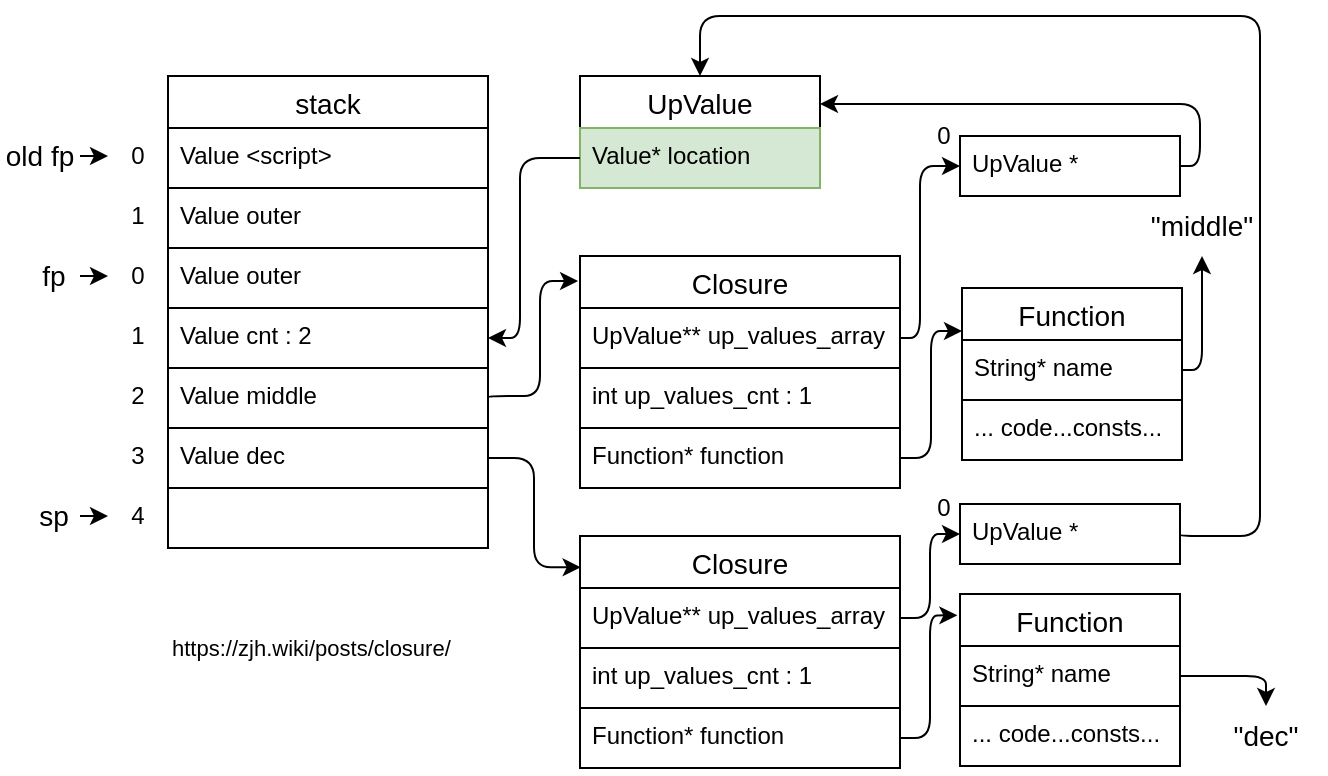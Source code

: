 <mxfile>
    <diagram id="UnN0kaY5O3gFq5ZVDEyJ" name="Page-1">
        <mxGraphModel dx="958" dy="601" grid="1" gridSize="10" guides="1" tooltips="1" connect="1" arrows="1" fold="1" page="1" pageScale="1" pageWidth="3300" pageHeight="4681" background="#ffffff" math="0" shadow="0">
            <root>
                <mxCell id="0"/>
                <mxCell id="1" parent="0"/>
                <mxCell id="29" value="stack" style="swimlane;fontStyle=0;childLayout=stackLayout;horizontal=1;startSize=26;horizontalStack=0;resizeParent=1;resizeParentMax=0;resizeLast=0;collapsible=0;marginBottom=0;align=center;fontSize=14;expand=1;treeFolding=0;noLabel=0;allowArrows=1;dropTarget=1;" parent="1" vertex="1">
                    <mxGeometry x="314" y="130" width="160" height="236" as="geometry">
                        <mxRectangle x="200" y="220" width="60" height="30" as="alternateBounds"/>
                    </mxGeometry>
                </mxCell>
                <mxCell id="30" value="Value &lt;script&gt;" style="text;strokeColor=default;fillColor=none;spacingLeft=4;spacingRight=4;overflow=hidden;rotatable=0;points=[[0,0.5],[1,0.5]];portConstraint=eastwest;fontSize=12;expand=0;" parent="29" vertex="1">
                    <mxGeometry y="26" width="160" height="30" as="geometry"/>
                </mxCell>
                <mxCell id="31" value="Value outer" style="text;strokeColor=default;fillColor=none;spacingLeft=4;spacingRight=4;overflow=hidden;rotatable=0;points=[[0,0.5],[1,0.5]];portConstraint=eastwest;fontSize=12;expand=0;" parent="29" vertex="1">
                    <mxGeometry y="56" width="160" height="30" as="geometry"/>
                </mxCell>
                <mxCell id="32" value="Value outer" style="text;strokeColor=default;fillColor=none;spacingLeft=4;spacingRight=4;overflow=hidden;rotatable=0;points=[[0,0.5],[1,0.5]];portConstraint=eastwest;fontSize=12;expand=0;" parent="29" vertex="1">
                    <mxGeometry y="86" width="160" height="30" as="geometry"/>
                </mxCell>
                <mxCell id="55" value="Value cnt : 2" style="text;spacingLeft=4;spacingRight=4;overflow=hidden;rotatable=0;points=[[0,0.5],[1,0.5]];portConstraint=eastwest;fontSize=12;expand=0;strokeColor=default;" parent="29" vertex="1">
                    <mxGeometry y="116" width="160" height="30" as="geometry"/>
                </mxCell>
                <mxCell id="56" value="Value middle" style="text;strokeColor=none;fillColor=none;spacingLeft=4;spacingRight=4;overflow=hidden;rotatable=0;points=[[0,0.5],[1,0.5]];portConstraint=eastwest;fontSize=12;expand=0;" parent="29" vertex="1">
                    <mxGeometry y="146" width="160" height="30" as="geometry"/>
                </mxCell>
                <mxCell id="101" value="Value dec" style="text;strokeColor=default;fillColor=none;spacingLeft=4;spacingRight=4;overflow=hidden;rotatable=0;points=[[0,0.5],[1,0.5]];portConstraint=eastwest;fontSize=12;expand=0;" parent="29" vertex="1">
                    <mxGeometry y="176" width="160" height="30" as="geometry"/>
                </mxCell>
                <mxCell id="138" value="" style="text;strokeColor=default;fillColor=none;spacingLeft=4;spacingRight=4;overflow=hidden;rotatable=0;points=[[0,0.5],[1,0.5]];portConstraint=eastwest;fontSize=12;expand=0;" parent="29" vertex="1">
                    <mxGeometry y="206" width="160" height="30" as="geometry"/>
                </mxCell>
                <mxCell id="61" value="Closure" style="swimlane;fontStyle=0;childLayout=stackLayout;horizontal=1;startSize=26;horizontalStack=0;resizeParent=1;resizeParentMax=0;resizeLast=0;collapsible=0;marginBottom=0;align=center;fontSize=14;expand=1;treeFolding=0;noLabel=0;allowArrows=1;dropTarget=1;" parent="1" vertex="1">
                    <mxGeometry x="520" y="220" width="160" height="116" as="geometry">
                        <mxRectangle x="200" y="220" width="60" height="30" as="alternateBounds"/>
                    </mxGeometry>
                </mxCell>
                <mxCell id="63" value="UpValue** up_values_array" style="text;spacingLeft=4;spacingRight=4;overflow=hidden;rotatable=0;points=[[0,0.5],[1,0.5]];portConstraint=eastwest;fontSize=12;expand=0;strokeColor=default;" parent="61" vertex="1">
                    <mxGeometry y="26" width="160" height="30" as="geometry"/>
                </mxCell>
                <mxCell id="70" value="int up_values_cnt : 1" style="text;spacingLeft=4;spacingRight=4;overflow=hidden;rotatable=0;points=[[0,0.5],[1,0.5]];portConstraint=eastwest;fontSize=12;expand=0;" parent="61" vertex="1">
                    <mxGeometry y="56" width="160" height="30" as="geometry"/>
                </mxCell>
                <mxCell id="77" value="Function* function" style="text;strokeColor=default;fillColor=none;spacingLeft=4;spacingRight=4;overflow=hidden;rotatable=0;points=[[0,0.5],[1,0.5]];portConstraint=eastwest;fontSize=12;expand=0;" parent="61" vertex="1">
                    <mxGeometry y="86" width="160" height="30" as="geometry"/>
                </mxCell>
                <mxCell id="65" value="Function" style="swimlane;fontStyle=0;childLayout=stackLayout;horizontal=1;startSize=26;horizontalStack=0;resizeParent=1;resizeParentMax=0;resizeLast=0;collapsible=0;marginBottom=0;align=center;fontSize=14;expand=1;treeFolding=0;noLabel=0;allowArrows=1;dropTarget=1;" parent="1" vertex="1">
                    <mxGeometry x="711" y="236" width="110" height="86" as="geometry">
                        <mxRectangle x="200" y="220" width="60" height="30" as="alternateBounds"/>
                    </mxGeometry>
                </mxCell>
                <mxCell id="66" value="String* name" style="text;strokeColor=default;fillColor=none;spacingLeft=4;spacingRight=4;overflow=hidden;rotatable=0;points=[[0,0.5],[1,0.5]];portConstraint=eastwest;fontSize=12;expand=0;" parent="65" vertex="1">
                    <mxGeometry y="26" width="110" height="30" as="geometry"/>
                </mxCell>
                <mxCell id="153" value="... code...consts..." style="text;strokeColor=default;fillColor=none;spacingLeft=4;spacingRight=4;overflow=hidden;rotatable=0;points=[[0,0.5],[1,0.5]];portConstraint=eastwest;fontSize=12;expand=0;" parent="65" vertex="1">
                    <mxGeometry y="56" width="110" height="30" as="geometry"/>
                </mxCell>
                <mxCell id="123" style="edgeStyle=orthogonalEdgeStyle;html=1;exitX=1;exitY=0.5;exitDx=0;exitDy=0;entryX=1;entryY=0.25;entryDx=0;entryDy=0;fontSize=14;elbow=vertical;" parent="1" source="71" target="81" edge="1">
                    <mxGeometry relative="1" as="geometry"/>
                </mxCell>
                <mxCell id="71" value="UpValue *" style="text;spacingLeft=4;spacingRight=4;overflow=hidden;rotatable=0;points=[[0,0.5],[1,0.5]];portConstraint=eastwest;fontSize=12;expand=0;strokeColor=default;" parent="1" vertex="1">
                    <mxGeometry x="710" y="160" width="110" height="30" as="geometry"/>
                </mxCell>
                <mxCell id="81" value="UpValue" style="swimlane;fontStyle=0;childLayout=stackLayout;horizontal=1;startSize=26;horizontalStack=0;resizeParent=1;resizeParentMax=0;resizeLast=0;collapsible=0;marginBottom=0;align=center;fontSize=14;expand=1;treeFolding=0;noLabel=0;allowArrows=1;dropTarget=1;" parent="1" vertex="1">
                    <mxGeometry x="520" y="130" width="120" height="56" as="geometry">
                        <mxRectangle x="200" y="220" width="60" height="30" as="alternateBounds"/>
                    </mxGeometry>
                </mxCell>
                <mxCell id="83" value="Value* location" style="text;spacingLeft=4;spacingRight=4;overflow=hidden;rotatable=0;points=[[0,0.5],[1,0.5]];portConstraint=eastwest;fontSize=12;expand=0;fillColor=#d5e8d4;strokeColor=#82b366;" parent="81" vertex="1">
                    <mxGeometry y="26" width="120" height="30" as="geometry"/>
                </mxCell>
                <mxCell id="133" style="edgeStyle=none;html=1;exitX=1;exitY=0.5;exitDx=0;exitDy=0;entryX=0;entryY=0.5;entryDx=0;entryDy=0;" parent="1" source="99" target="129" edge="1">
                    <mxGeometry relative="1" as="geometry"/>
                </mxCell>
                <mxCell id="99" value="&lt;font style=&quot;font-size: 14px;&quot;&gt;fp&lt;/font&gt;" style="text;html=1;strokeColor=none;fillColor=none;align=center;verticalAlign=middle;whiteSpace=wrap;rounded=0;" parent="1" vertex="1">
                    <mxGeometry x="244" y="215" width="26" height="30" as="geometry"/>
                </mxCell>
                <mxCell id="113" style="edgeStyle=orthogonalEdgeStyle;html=1;exitX=1;exitY=0.5;exitDx=0;exitDy=0;entryX=0;entryY=0.5;entryDx=0;entryDy=0;fontSize=14;elbow=vertical;" parent="1" source="63" target="71" edge="1">
                    <mxGeometry relative="1" as="geometry">
                        <Array as="points">
                            <mxPoint x="690" y="261"/>
                            <mxPoint x="690" y="175"/>
                        </Array>
                    </mxGeometry>
                </mxCell>
                <mxCell id="116" style="edgeStyle=orthogonalEdgeStyle;html=1;exitX=0;exitY=0.5;exitDx=0;exitDy=0;entryX=1;entryY=0.5;entryDx=0;entryDy=0;fontSize=14;elbow=vertical;" parent="1" source="83" target="55" edge="1">
                    <mxGeometry relative="1" as="geometry">
                        <Array as="points">
                            <mxPoint x="490" y="171"/>
                            <mxPoint x="490" y="261"/>
                        </Array>
                    </mxGeometry>
                </mxCell>
                <mxCell id="119" style="edgeStyle=orthogonalEdgeStyle;html=1;exitX=1;exitY=0.5;exitDx=0;exitDy=0;entryX=-0.006;entryY=0.108;entryDx=0;entryDy=0;entryPerimeter=0;fontSize=14;elbow=vertical;" parent="1" source="56" target="61" edge="1">
                    <mxGeometry relative="1" as="geometry">
                        <Array as="points">
                            <mxPoint x="474" y="290"/>
                            <mxPoint x="500" y="290"/>
                            <mxPoint x="500" y="233"/>
                        </Array>
                    </mxGeometry>
                </mxCell>
                <mxCell id="121" value="&quot;middle&quot;" style="text;html=1;strokeColor=none;fillColor=none;align=center;verticalAlign=middle;whiteSpace=wrap;rounded=0;fontSize=14;" parent="1" vertex="1">
                    <mxGeometry x="801" y="190" width="60" height="30" as="geometry"/>
                </mxCell>
                <UserObject label="&lt;font style=&quot;font-size: 11px;&quot;&gt;https://zjh.wiki/posts/closure/&lt;/font&gt;" link="https://zjh.wiki/posts/closure/" id="124">
                    <mxCell style="text;whiteSpace=wrap;html=1;fontSize=14;" parent="1" vertex="1">
                        <mxGeometry x="314" y="400" width="150" height="24" as="geometry"/>
                    </mxCell>
                </UserObject>
                <mxCell id="125" style="edgeStyle=orthogonalEdgeStyle;html=1;exitX=1;exitY=0.5;exitDx=0;exitDy=0;entryX=0;entryY=0.25;entryDx=0;entryDy=0;fontSize=10;elbow=vertical;" parent="1" source="77" target="65" edge="1">
                    <mxGeometry relative="1" as="geometry"/>
                </mxCell>
                <mxCell id="126" value="0" style="text;html=1;strokeColor=none;fillColor=none;align=center;verticalAlign=middle;whiteSpace=wrap;rounded=0;" parent="1" vertex="1">
                    <mxGeometry x="687" y="150" width="30" height="20" as="geometry"/>
                </mxCell>
                <mxCell id="127" value="0" style="text;html=1;strokeColor=none;fillColor=none;align=center;verticalAlign=middle;whiteSpace=wrap;rounded=0;" parent="1" vertex="1">
                    <mxGeometry x="284" y="160" width="30" height="20" as="geometry"/>
                </mxCell>
                <mxCell id="128" value="1" style="text;html=1;strokeColor=none;fillColor=none;align=center;verticalAlign=middle;whiteSpace=wrap;rounded=0;" parent="1" vertex="1">
                    <mxGeometry x="284" y="190" width="30" height="20" as="geometry"/>
                </mxCell>
                <mxCell id="129" value="0" style="text;html=1;strokeColor=none;fillColor=none;align=center;verticalAlign=middle;whiteSpace=wrap;rounded=0;" parent="1" vertex="1">
                    <mxGeometry x="284" y="220" width="30" height="20" as="geometry"/>
                </mxCell>
                <mxCell id="130" value="1" style="text;html=1;strokeColor=none;fillColor=none;align=center;verticalAlign=middle;whiteSpace=wrap;rounded=0;" parent="1" vertex="1">
                    <mxGeometry x="284" y="250" width="30" height="20" as="geometry"/>
                </mxCell>
                <mxCell id="131" value="2" style="text;html=1;strokeColor=none;fillColor=none;align=center;verticalAlign=middle;whiteSpace=wrap;rounded=0;" parent="1" vertex="1">
                    <mxGeometry x="284" y="280" width="30" height="20" as="geometry"/>
                </mxCell>
                <mxCell id="132" value="3" style="text;html=1;strokeColor=none;fillColor=none;align=center;verticalAlign=middle;whiteSpace=wrap;rounded=0;" parent="1" vertex="1">
                    <mxGeometry x="284" y="310" width="30" height="20" as="geometry"/>
                </mxCell>
                <mxCell id="135" style="edgeStyle=none;html=1;exitX=1;exitY=0.5;exitDx=0;exitDy=0;entryX=0;entryY=0.5;entryDx=0;entryDy=0;" parent="1" source="134" edge="1">
                    <mxGeometry relative="1" as="geometry">
                        <mxPoint x="284" y="350.0" as="targetPoint"/>
                    </mxGeometry>
                </mxCell>
                <mxCell id="134" value="&lt;font style=&quot;font-size: 14px;&quot;&gt;sp&lt;/font&gt;" style="text;html=1;strokeColor=none;fillColor=none;align=center;verticalAlign=middle;whiteSpace=wrap;rounded=0;" parent="1" vertex="1">
                    <mxGeometry x="244" y="336" width="26" height="28" as="geometry"/>
                </mxCell>
                <mxCell id="136" style="edgeStyle=none;html=1;exitX=1;exitY=0.5;exitDx=0;exitDy=0;entryX=0;entryY=0.5;entryDx=0;entryDy=0;" parent="1" source="137" edge="1">
                    <mxGeometry relative="1" as="geometry">
                        <mxPoint x="284" y="170.0" as="targetPoint"/>
                    </mxGeometry>
                </mxCell>
                <mxCell id="137" value="&lt;font style=&quot;font-size: 14px;&quot;&gt;old fp&lt;/font&gt;" style="text;html=1;strokeColor=none;fillColor=none;align=center;verticalAlign=middle;whiteSpace=wrap;rounded=0;" parent="1" vertex="1">
                    <mxGeometry x="230" y="155" width="40" height="30" as="geometry"/>
                </mxCell>
                <mxCell id="139" value="4" style="text;html=1;strokeColor=none;fillColor=none;align=center;verticalAlign=middle;whiteSpace=wrap;rounded=0;" parent="1" vertex="1">
                    <mxGeometry x="284" y="340" width="30" height="20" as="geometry"/>
                </mxCell>
                <mxCell id="158" style="edgeStyle=orthogonalEdgeStyle;html=1;exitX=1;exitY=0.5;exitDx=0;exitDy=0;entryX=0.5;entryY=1;entryDx=0;entryDy=0;" parent="1" source="66" target="121" edge="1">
                    <mxGeometry relative="1" as="geometry"/>
                </mxCell>
                <mxCell id="160" value="Closure" style="swimlane;fontStyle=0;childLayout=stackLayout;horizontal=1;startSize=26;horizontalStack=0;resizeParent=1;resizeParentMax=0;resizeLast=0;collapsible=0;marginBottom=0;align=center;fontSize=14;expand=1;treeFolding=0;noLabel=0;allowArrows=1;dropTarget=1;" parent="1" vertex="1">
                    <mxGeometry x="520" y="360" width="160" height="116" as="geometry">
                        <mxRectangle x="200" y="220" width="60" height="30" as="alternateBounds"/>
                    </mxGeometry>
                </mxCell>
                <mxCell id="161" value="UpValue** up_values_array" style="text;spacingLeft=4;spacingRight=4;overflow=hidden;rotatable=0;points=[[0,0.5],[1,0.5]];portConstraint=eastwest;fontSize=12;expand=0;strokeColor=default;" parent="160" vertex="1">
                    <mxGeometry y="26" width="160" height="30" as="geometry"/>
                </mxCell>
                <mxCell id="162" value="int up_values_cnt : 1" style="text;spacingLeft=4;spacingRight=4;overflow=hidden;rotatable=0;points=[[0,0.5],[1,0.5]];portConstraint=eastwest;fontSize=12;expand=0;" parent="160" vertex="1">
                    <mxGeometry y="56" width="160" height="30" as="geometry"/>
                </mxCell>
                <mxCell id="163" value="Function* function" style="text;strokeColor=default;fillColor=none;spacingLeft=4;spacingRight=4;overflow=hidden;rotatable=0;points=[[0,0.5],[1,0.5]];portConstraint=eastwest;fontSize=12;expand=0;" parent="160" vertex="1">
                    <mxGeometry y="86" width="160" height="30" as="geometry"/>
                </mxCell>
                <mxCell id="164" value="Function" style="swimlane;fontStyle=0;childLayout=stackLayout;horizontal=1;startSize=26;horizontalStack=0;resizeParent=1;resizeParentMax=0;resizeLast=0;collapsible=0;marginBottom=0;align=center;fontSize=14;expand=1;treeFolding=0;noLabel=0;allowArrows=1;dropTarget=1;" parent="1" vertex="1">
                    <mxGeometry x="710" y="389" width="110" height="86" as="geometry">
                        <mxRectangle x="200" y="220" width="60" height="30" as="alternateBounds"/>
                    </mxGeometry>
                </mxCell>
                <mxCell id="165" value="String* name" style="text;strokeColor=default;fillColor=none;spacingLeft=4;spacingRight=4;overflow=hidden;rotatable=0;points=[[0,0.5],[1,0.5]];portConstraint=eastwest;fontSize=12;expand=0;" parent="164" vertex="1">
                    <mxGeometry y="26" width="110" height="30" as="geometry"/>
                </mxCell>
                <mxCell id="166" value="... code...consts..." style="text;strokeColor=default;fillColor=none;spacingLeft=4;spacingRight=4;overflow=hidden;rotatable=0;points=[[0,0.5],[1,0.5]];portConstraint=eastwest;fontSize=12;expand=0;" parent="164" vertex="1">
                    <mxGeometry y="56" width="110" height="30" as="geometry"/>
                </mxCell>
                <mxCell id="167" value="&quot;dec&quot;" style="text;html=1;strokeColor=none;fillColor=none;align=center;verticalAlign=middle;whiteSpace=wrap;rounded=0;fontSize=14;" parent="1" vertex="1">
                    <mxGeometry x="833" y="445" width="60" height="30" as="geometry"/>
                </mxCell>
                <mxCell id="188" style="edgeStyle=orthogonalEdgeStyle;html=1;exitX=1;exitY=0.5;exitDx=0;exitDy=0;entryX=0.5;entryY=0;entryDx=0;entryDy=0;" edge="1" parent="1" source="183" target="81">
                    <mxGeometry relative="1" as="geometry">
                        <Array as="points">
                            <mxPoint x="820" y="360"/>
                            <mxPoint x="860" y="360"/>
                            <mxPoint x="860" y="100"/>
                            <mxPoint x="580" y="100"/>
                        </Array>
                    </mxGeometry>
                </mxCell>
                <mxCell id="183" value="UpValue *" style="text;spacingLeft=4;spacingRight=4;overflow=hidden;rotatable=0;points=[[0,0.5],[1,0.5]];portConstraint=eastwest;fontSize=12;expand=0;strokeColor=default;" vertex="1" parent="1">
                    <mxGeometry x="710" y="344" width="110" height="30" as="geometry"/>
                </mxCell>
                <mxCell id="184" value="0" style="text;html=1;strokeColor=none;fillColor=none;align=center;verticalAlign=middle;whiteSpace=wrap;rounded=0;" vertex="1" parent="1">
                    <mxGeometry x="687" y="336" width="30" height="20" as="geometry"/>
                </mxCell>
                <mxCell id="185" style="edgeStyle=orthogonalEdgeStyle;html=1;exitX=1;exitY=0.5;exitDx=0;exitDy=0;entryX=0.5;entryY=0;entryDx=0;entryDy=0;" edge="1" parent="1" source="165" target="167">
                    <mxGeometry relative="1" as="geometry"/>
                </mxCell>
                <mxCell id="186" style="edgeStyle=orthogonalEdgeStyle;html=1;exitX=1;exitY=0.5;exitDx=0;exitDy=0;entryX=-0.012;entryY=0.124;entryDx=0;entryDy=0;entryPerimeter=0;" edge="1" parent="1" source="163" target="164">
                    <mxGeometry relative="1" as="geometry"/>
                </mxCell>
                <mxCell id="187" style="edgeStyle=orthogonalEdgeStyle;html=1;exitX=1;exitY=0.5;exitDx=0;exitDy=0;" edge="1" parent="1" source="161" target="183">
                    <mxGeometry relative="1" as="geometry"/>
                </mxCell>
                <mxCell id="191" style="edgeStyle=orthogonalEdgeStyle;html=1;exitX=1;exitY=0.5;exitDx=0;exitDy=0;entryX=0.002;entryY=0.135;entryDx=0;entryDy=0;entryPerimeter=0;" edge="1" parent="1" source="101" target="160">
                    <mxGeometry relative="1" as="geometry"/>
                </mxCell>
            </root>
        </mxGraphModel>
    </diagram>
</mxfile>